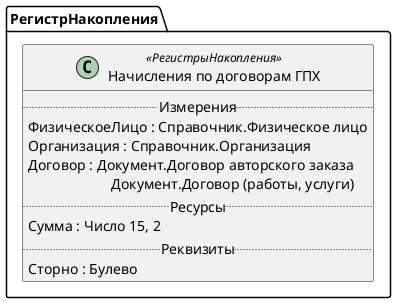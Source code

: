 ﻿@startuml НачисленияПоДоговорамГПХ
'!include templates.wsd
'..\include templates.wsd
class РегистрНакопления.НачисленияПоДоговорамГПХ as "Начисления по договорам ГПХ" <<РегистрыНакопления>>
{
..Измерения..
ФизическоеЛицо : Справочник.Физическое лицо
Организация : Справочник.Организация
Договор : Документ.Договор авторского заказа\rДокумент.Договор (работы, услуги)
..Ресурсы..
Сумма : Число 15, 2
..Реквизиты..
Сторно : Булево
}
@enduml
